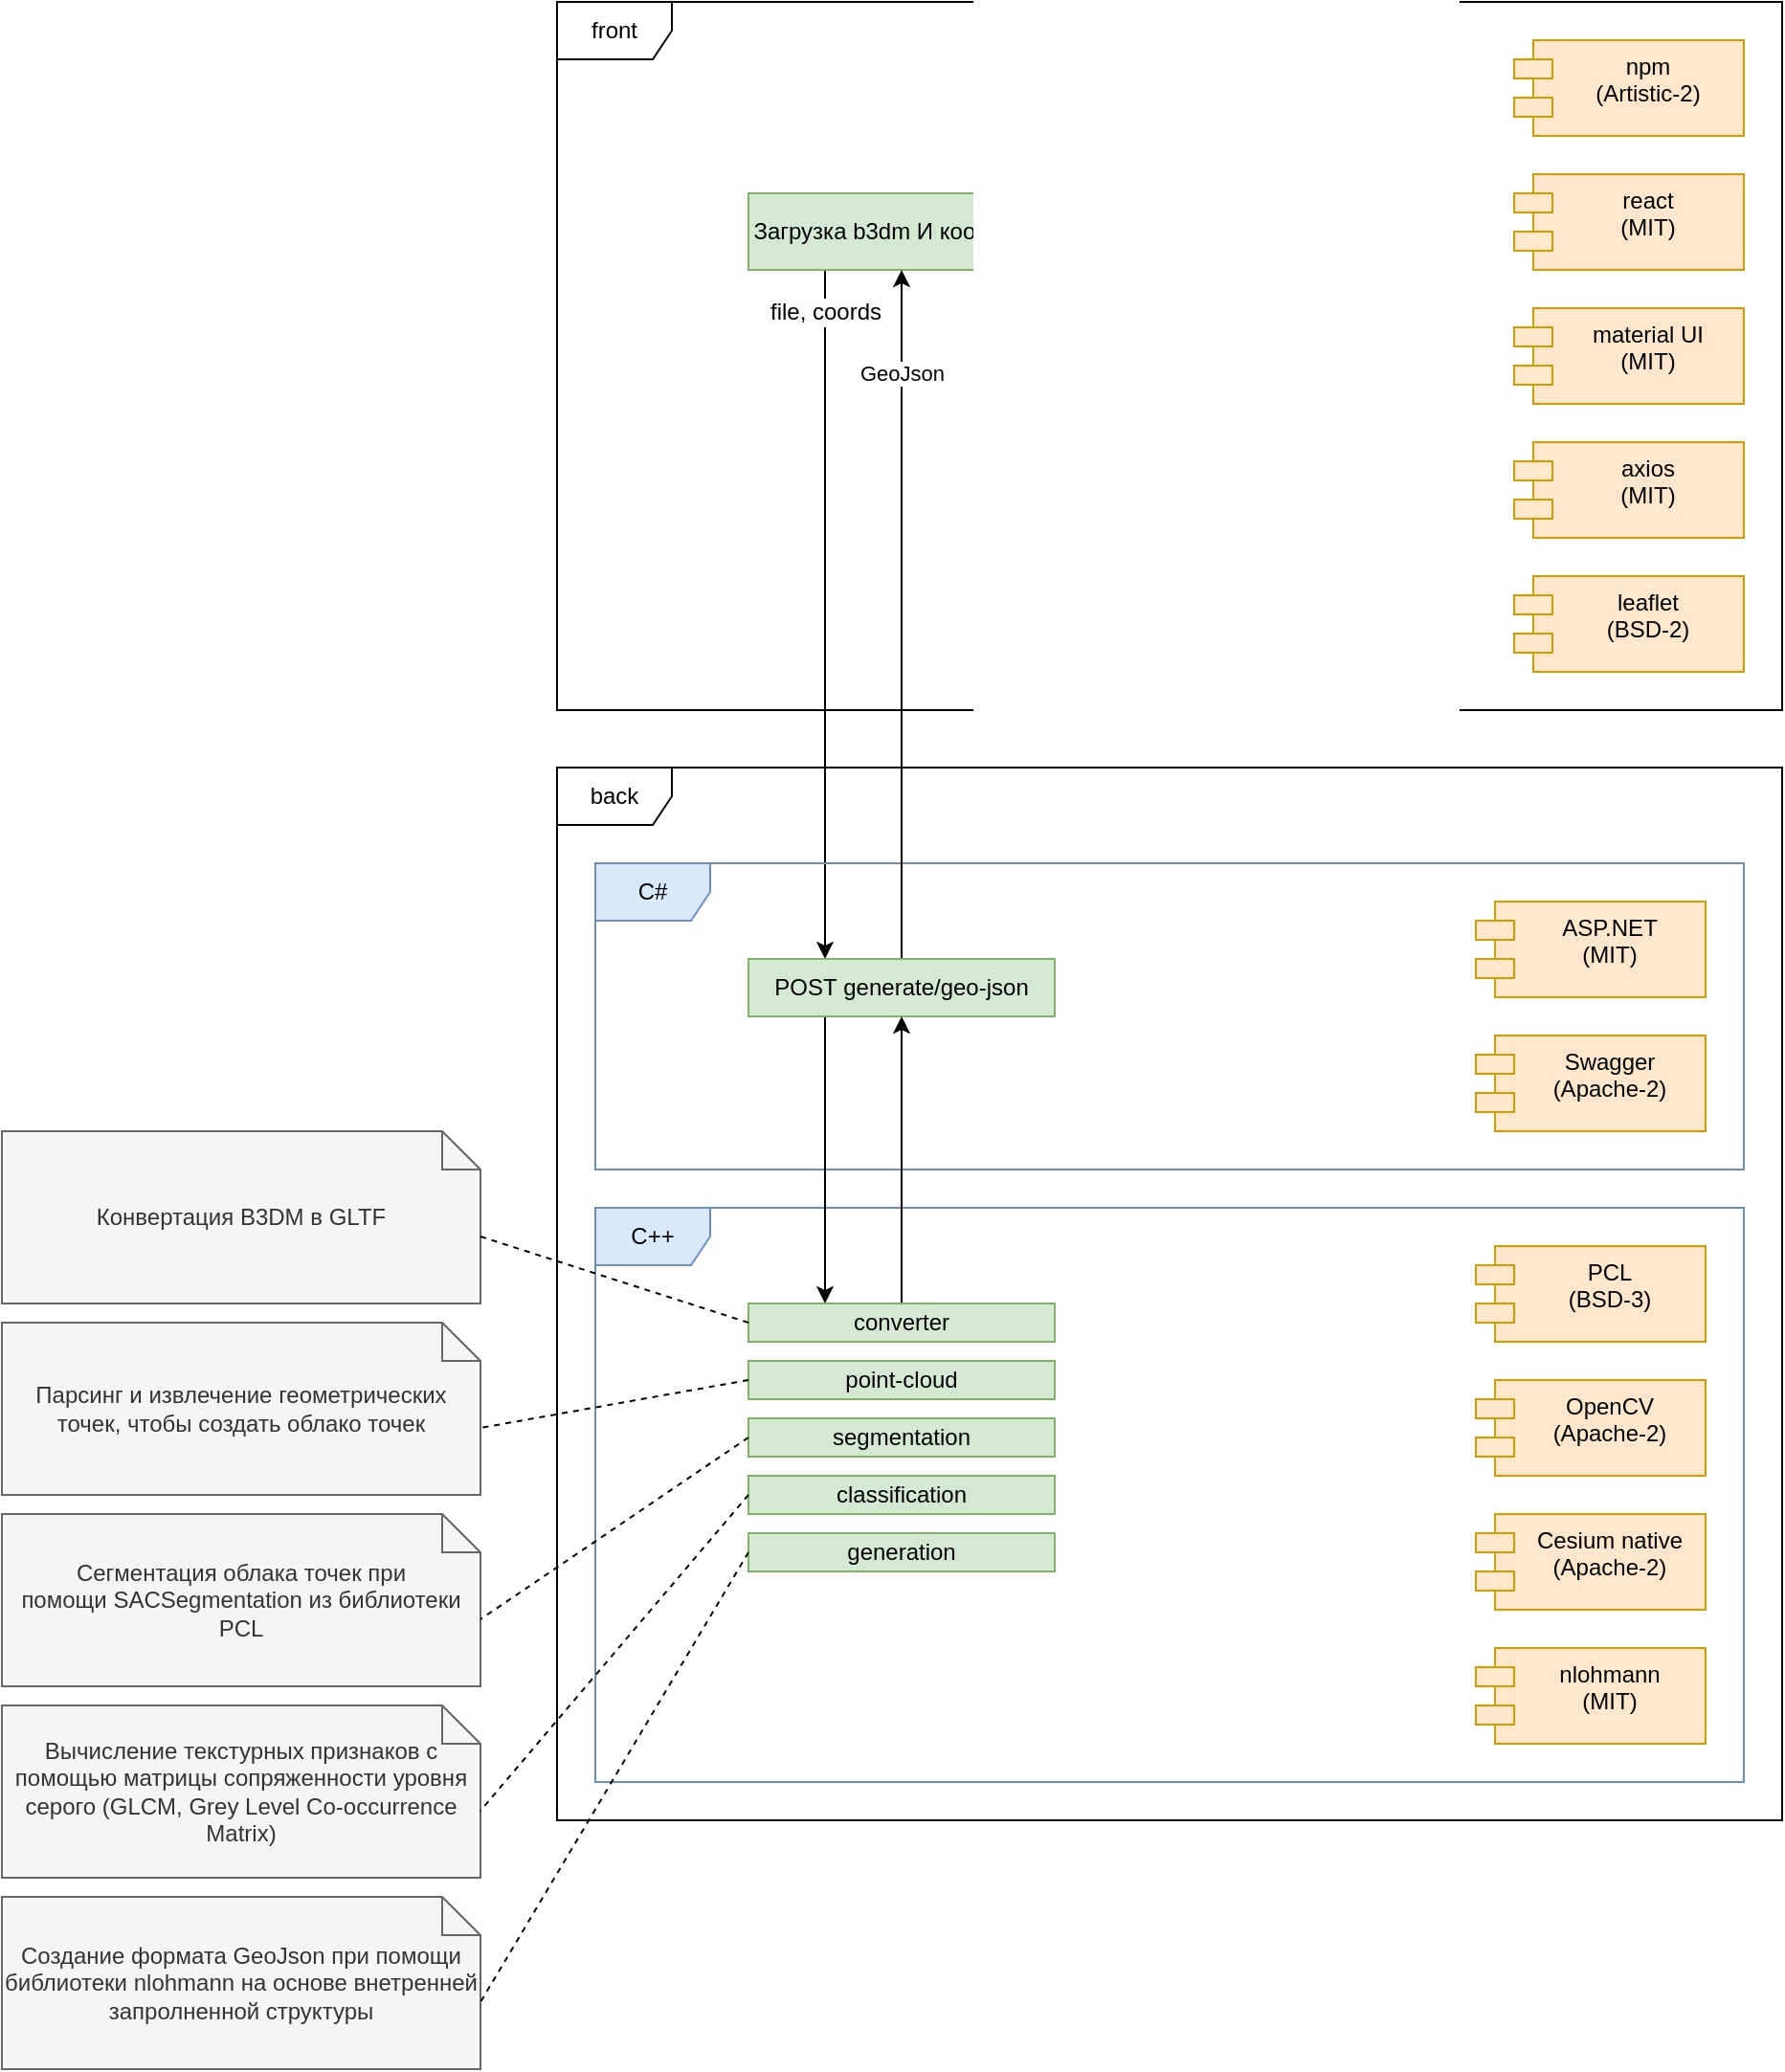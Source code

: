 <mxfile version="24.4.13" type="device">
  <diagram name="Page-1" id="M91X0Wo2LLbtKQasG1lk">
    <mxGraphModel dx="2280" dy="781" grid="1" gridSize="10" guides="1" tooltips="1" connect="1" arrows="1" fold="1" page="1" pageScale="1" pageWidth="850" pageHeight="1100" math="0" shadow="0">
      <root>
        <mxCell id="0" />
        <mxCell id="1" parent="0" />
        <mxCell id="jeAuWKo_oYQMD799-JWV-1" value="front" style="shape=umlFrame;whiteSpace=wrap;html=1;pointerEvents=0;" vertex="1" parent="1">
          <mxGeometry x="200" y="20" width="640" height="370" as="geometry" />
        </mxCell>
        <mxCell id="jeAuWKo_oYQMD799-JWV-2" value="npm&lt;div&gt;(Artistic-2)&lt;/div&gt;" style="shape=module;align=left;spacingLeft=20;align=center;verticalAlign=top;whiteSpace=wrap;html=1;fillColor=#ffe6cc;strokeColor=#d79b00;" vertex="1" parent="1">
          <mxGeometry x="700" y="40" width="120" height="50" as="geometry" />
        </mxCell>
        <mxCell id="jeAuWKo_oYQMD799-JWV-3" value="leaflet&lt;div&gt;(BSD-2)&lt;/div&gt;" style="shape=module;align=left;spacingLeft=20;align=center;verticalAlign=top;whiteSpace=wrap;html=1;fillColor=#ffe6cc;strokeColor=#d79b00;" vertex="1" parent="1">
          <mxGeometry x="700" y="320" width="120" height="50" as="geometry" />
        </mxCell>
        <mxCell id="jeAuWKo_oYQMD799-JWV-5" value="react&lt;div&gt;(MIT)&lt;/div&gt;" style="shape=module;align=left;spacingLeft=20;align=center;verticalAlign=top;whiteSpace=wrap;html=1;fillColor=#ffe6cc;strokeColor=#d79b00;" vertex="1" parent="1">
          <mxGeometry x="700" y="110" width="120" height="50" as="geometry" />
        </mxCell>
        <mxCell id="jeAuWKo_oYQMD799-JWV-6" value="material UI&lt;div&gt;(MIT)&lt;/div&gt;" style="shape=module;align=left;spacingLeft=20;align=center;verticalAlign=top;whiteSpace=wrap;html=1;fillColor=#ffe6cc;strokeColor=#d79b00;" vertex="1" parent="1">
          <mxGeometry x="700" y="180" width="120" height="50" as="geometry" />
        </mxCell>
        <mxCell id="jeAuWKo_oYQMD799-JWV-7" value="axios&lt;div&gt;(MIT)&lt;br&gt;&lt;/div&gt;" style="shape=module;align=left;spacingLeft=20;align=center;verticalAlign=top;whiteSpace=wrap;html=1;fillColor=#ffe6cc;strokeColor=#d79b00;" vertex="1" parent="1">
          <mxGeometry x="700" y="250" width="120" height="50" as="geometry" />
        </mxCell>
        <mxCell id="jeAuWKo_oYQMD799-JWV-15" style="edgeStyle=orthogonalEdgeStyle;rounded=0;orthogonalLoop=1;jettySize=auto;html=1;exitX=0.25;exitY=1;exitDx=0;exitDy=0;entryX=0.25;entryY=0;entryDx=0;entryDy=0;" edge="1" parent="1" source="jeAuWKo_oYQMD799-JWV-8" target="jeAuWKo_oYQMD799-JWV-14">
          <mxGeometry relative="1" as="geometry" />
        </mxCell>
        <mxCell id="jeAuWKo_oYQMD799-JWV-19" value="&lt;span style=&quot;font-size: 12px; background-color: rgb(251, 251, 251);&quot;&gt;file, coords&lt;/span&gt;" style="edgeLabel;html=1;align=center;verticalAlign=middle;resizable=0;points=[];" vertex="1" connectable="0" parent="jeAuWKo_oYQMD799-JWV-15">
          <mxGeometry x="-0.608" relative="1" as="geometry">
            <mxPoint y="-49" as="offset" />
          </mxGeometry>
        </mxCell>
        <mxCell id="jeAuWKo_oYQMD799-JWV-8" value="Загрузка b3dm И координат" style="rounded=0;whiteSpace=wrap;html=1;fillColor=#d5e8d4;strokeColor=#82b366;" vertex="1" parent="1">
          <mxGeometry x="300" y="120" width="160" height="40" as="geometry" />
        </mxCell>
        <mxCell id="jeAuWKo_oYQMD799-JWV-9" value="back" style="shape=umlFrame;whiteSpace=wrap;html=1;pointerEvents=0;" vertex="1" parent="1">
          <mxGeometry x="200" y="420" width="640" height="550" as="geometry" />
        </mxCell>
        <mxCell id="jeAuWKo_oYQMD799-JWV-10" value="C++" style="shape=umlFrame;whiteSpace=wrap;html=1;pointerEvents=0;fillColor=#dae8fc;strokeColor=#6c8ebf;" vertex="1" parent="1">
          <mxGeometry x="220" y="650" width="600" height="300" as="geometry" />
        </mxCell>
        <mxCell id="jeAuWKo_oYQMD799-JWV-11" value="C#" style="shape=umlFrame;whiteSpace=wrap;html=1;pointerEvents=0;fillColor=#dae8fc;strokeColor=#6c8ebf;" vertex="1" parent="1">
          <mxGeometry x="220" y="470" width="600" height="160" as="geometry" />
        </mxCell>
        <mxCell id="jeAuWKo_oYQMD799-JWV-12" value="ASP.NET&lt;div&gt;(MIT)&lt;/div&gt;" style="shape=module;align=left;spacingLeft=20;align=center;verticalAlign=top;whiteSpace=wrap;html=1;fillColor=#ffe6cc;strokeColor=#d79b00;" vertex="1" parent="1">
          <mxGeometry x="680" y="490" width="120" height="50" as="geometry" />
        </mxCell>
        <mxCell id="jeAuWKo_oYQMD799-JWV-13" value="Swagger&lt;div&gt;(Apache-2)&lt;br&gt;&lt;/div&gt;" style="shape=module;align=left;spacingLeft=20;align=center;verticalAlign=top;whiteSpace=wrap;html=1;fillColor=#ffe6cc;strokeColor=#d79b00;" vertex="1" parent="1">
          <mxGeometry x="680" y="560" width="120" height="50" as="geometry" />
        </mxCell>
        <mxCell id="jeAuWKo_oYQMD799-JWV-17" value="GeoJson" style="edgeStyle=orthogonalEdgeStyle;rounded=0;orthogonalLoop=1;jettySize=auto;html=1;exitX=0.5;exitY=0;exitDx=0;exitDy=0;entryX=0.5;entryY=1;entryDx=0;entryDy=0;" edge="1" parent="1" source="jeAuWKo_oYQMD799-JWV-14" target="jeAuWKo_oYQMD799-JWV-8">
          <mxGeometry x="0.7" relative="1" as="geometry">
            <Array as="points">
              <mxPoint x="380" y="460" />
              <mxPoint x="380" y="460" />
            </Array>
            <mxPoint as="offset" />
          </mxGeometry>
        </mxCell>
        <mxCell id="jeAuWKo_oYQMD799-JWV-25" style="edgeStyle=orthogonalEdgeStyle;rounded=0;orthogonalLoop=1;jettySize=auto;html=1;exitX=0.25;exitY=1;exitDx=0;exitDy=0;entryX=0.25;entryY=0;entryDx=0;entryDy=0;" edge="1" parent="1" source="jeAuWKo_oYQMD799-JWV-14" target="jeAuWKo_oYQMD799-JWV-23">
          <mxGeometry relative="1" as="geometry" />
        </mxCell>
        <mxCell id="jeAuWKo_oYQMD799-JWV-14" value="POST&amp;nbsp;generate/geo-json" style="html=1;whiteSpace=wrap;fillColor=#d5e8d4;strokeColor=#82b366;" vertex="1" parent="1">
          <mxGeometry x="300" y="520" width="160" height="30" as="geometry" />
        </mxCell>
        <mxCell id="jeAuWKo_oYQMD799-JWV-20" value="PCL&lt;br&gt;(BSD-3)" style="shape=module;align=left;spacingLeft=20;align=center;verticalAlign=top;whiteSpace=wrap;html=1;fillColor=#ffe6cc;strokeColor=#d79b00;" vertex="1" parent="1">
          <mxGeometry x="680" y="670" width="120" height="50" as="geometry" />
        </mxCell>
        <mxCell id="jeAuWKo_oYQMD799-JWV-21" value="OpenCV&lt;div&gt;(Apache-2)&lt;/div&gt;" style="shape=module;align=left;spacingLeft=20;align=center;verticalAlign=top;whiteSpace=wrap;html=1;fillColor=#ffe6cc;strokeColor=#d79b00;" vertex="1" parent="1">
          <mxGeometry x="680" y="740" width="120" height="50" as="geometry" />
        </mxCell>
        <mxCell id="jeAuWKo_oYQMD799-JWV-22" value="Cesium&amp;nbsp;&lt;span style=&quot;background-color: initial;&quot;&gt;native&lt;/span&gt;&lt;div&gt;(Apache-2)&lt;br&gt;&lt;/div&gt;" style="shape=module;align=left;spacingLeft=20;align=center;verticalAlign=top;whiteSpace=wrap;html=1;fillColor=#ffe6cc;strokeColor=#d79b00;" vertex="1" parent="1">
          <mxGeometry x="680" y="810" width="120" height="50" as="geometry" />
        </mxCell>
        <mxCell id="jeAuWKo_oYQMD799-JWV-30" style="edgeStyle=orthogonalEdgeStyle;rounded=0;orthogonalLoop=1;jettySize=auto;html=1;exitX=0.5;exitY=0;exitDx=0;exitDy=0;entryX=0.5;entryY=1;entryDx=0;entryDy=0;" edge="1" parent="1" source="jeAuWKo_oYQMD799-JWV-23" target="jeAuWKo_oYQMD799-JWV-14">
          <mxGeometry relative="1" as="geometry" />
        </mxCell>
        <mxCell id="jeAuWKo_oYQMD799-JWV-23" value="converter" style="html=1;whiteSpace=wrap;fillColor=#d5e8d4;strokeColor=#82b366;" vertex="1" parent="1">
          <mxGeometry x="300" y="700" width="160" height="20" as="geometry" />
        </mxCell>
        <mxCell id="jeAuWKo_oYQMD799-JWV-26" value="point-cloud" style="html=1;whiteSpace=wrap;fillColor=#d5e8d4;strokeColor=#82b366;" vertex="1" parent="1">
          <mxGeometry x="300" y="730" width="160" height="20" as="geometry" />
        </mxCell>
        <mxCell id="jeAuWKo_oYQMD799-JWV-27" value="segmentation" style="html=1;whiteSpace=wrap;fillColor=#d5e8d4;strokeColor=#82b366;" vertex="1" parent="1">
          <mxGeometry x="300" y="760" width="160" height="20" as="geometry" />
        </mxCell>
        <mxCell id="jeAuWKo_oYQMD799-JWV-28" value="classification" style="html=1;whiteSpace=wrap;fillColor=#d5e8d4;strokeColor=#82b366;" vertex="1" parent="1">
          <mxGeometry x="300" y="790" width="160" height="20" as="geometry" />
        </mxCell>
        <mxCell id="jeAuWKo_oYQMD799-JWV-29" value="generation" style="html=1;whiteSpace=wrap;fillColor=#d5e8d4;strokeColor=#82b366;" vertex="1" parent="1">
          <mxGeometry x="300" y="820" width="160" height="20" as="geometry" />
        </mxCell>
        <mxCell id="jeAuWKo_oYQMD799-JWV-31" value="Вычисление текстурных признаков с помощью матрицы сопряженности уровня серого (GLCM, Grey Level Co-occurrence Matrix)" style="shape=note;size=20;whiteSpace=wrap;html=1;fillColor=#f5f5f5;fontColor=#333333;strokeColor=#666666;" vertex="1" parent="1">
          <mxGeometry x="-90" y="910" width="250" height="90" as="geometry" />
        </mxCell>
        <mxCell id="jeAuWKo_oYQMD799-JWV-32" style="rounded=0;orthogonalLoop=1;jettySize=auto;html=1;exitX=0;exitY=0.5;exitDx=0;exitDy=0;entryX=0;entryY=0;entryDx=250;entryDy=55;entryPerimeter=0;dashed=1;endArrow=none;endFill=0;" edge="1" parent="1" source="jeAuWKo_oYQMD799-JWV-28" target="jeAuWKo_oYQMD799-JWV-31">
          <mxGeometry relative="1" as="geometry" />
        </mxCell>
        <mxCell id="jeAuWKo_oYQMD799-JWV-33" value="nlohmann&lt;br&gt;(MIT)" style="shape=module;align=left;spacingLeft=20;align=center;verticalAlign=top;whiteSpace=wrap;html=1;fillColor=#ffe6cc;strokeColor=#d79b00;" vertex="1" parent="1">
          <mxGeometry x="680" y="880" width="120" height="50" as="geometry" />
        </mxCell>
        <mxCell id="jeAuWKo_oYQMD799-JWV-34" value="Создание формата GeoJson при помощи библиотеки nlohmann на основе внетренней запролненной структуры" style="shape=note;size=20;whiteSpace=wrap;html=1;fillColor=#f5f5f5;fontColor=#333333;strokeColor=#666666;" vertex="1" parent="1">
          <mxGeometry x="-90" y="1010" width="250" height="90" as="geometry" />
        </mxCell>
        <mxCell id="jeAuWKo_oYQMD799-JWV-35" style="rounded=0;orthogonalLoop=1;jettySize=auto;html=1;exitX=0;exitY=0.5;exitDx=0;exitDy=0;entryX=0;entryY=0;entryDx=250;entryDy=55;entryPerimeter=0;dashed=1;endArrow=none;endFill=0;" edge="1" parent="1" source="jeAuWKo_oYQMD799-JWV-29" target="jeAuWKo_oYQMD799-JWV-34">
          <mxGeometry relative="1" as="geometry">
            <mxPoint x="210" y="950" as="sourcePoint" />
            <mxPoint x="-35" y="855" as="targetPoint" />
          </mxGeometry>
        </mxCell>
        <mxCell id="jeAuWKo_oYQMD799-JWV-36" value="Сегментация облака точек при помощи&amp;nbsp;SACSegmentation из библиотеки PCL" style="shape=note;size=20;whiteSpace=wrap;html=1;fillColor=#f5f5f5;fontColor=#333333;strokeColor=#666666;" vertex="1" parent="1">
          <mxGeometry x="-90" y="810" width="250" height="90" as="geometry" />
        </mxCell>
        <mxCell id="jeAuWKo_oYQMD799-JWV-37" style="rounded=0;orthogonalLoop=1;jettySize=auto;html=1;exitX=0;exitY=0.5;exitDx=0;exitDy=0;entryX=0;entryY=0;entryDx=250;entryDy=55;entryPerimeter=0;dashed=1;endArrow=none;endFill=0;" edge="1" parent="1" source="jeAuWKo_oYQMD799-JWV-27" target="jeAuWKo_oYQMD799-JWV-36">
          <mxGeometry relative="1" as="geometry">
            <mxPoint x="210" y="950" as="sourcePoint" />
            <mxPoint x="30" y="845" as="targetPoint" />
          </mxGeometry>
        </mxCell>
        <mxCell id="jeAuWKo_oYQMD799-JWV-38" value="Конвертация B3DM в GLTF" style="shape=note;size=20;whiteSpace=wrap;html=1;fillColor=#f5f5f5;fontColor=#333333;strokeColor=#666666;" vertex="1" parent="1">
          <mxGeometry x="-90" y="610" width="250" height="90" as="geometry" />
        </mxCell>
        <mxCell id="jeAuWKo_oYQMD799-JWV-39" style="rounded=0;orthogonalLoop=1;jettySize=auto;html=1;exitX=0;exitY=0.5;exitDx=0;exitDy=0;entryX=0;entryY=0;entryDx=250;entryDy=55;entryPerimeter=0;dashed=1;endArrow=none;endFill=0;" edge="1" parent="1" source="jeAuWKo_oYQMD799-JWV-23" target="jeAuWKo_oYQMD799-JWV-38">
          <mxGeometry relative="1" as="geometry">
            <mxPoint x="210" y="920" as="sourcePoint" />
            <mxPoint x="30" y="725" as="targetPoint" />
          </mxGeometry>
        </mxCell>
        <mxCell id="jeAuWKo_oYQMD799-JWV-40" value="Парсинг и извлечение геометрических точек, чтобы создать облако точек" style="shape=note;size=20;whiteSpace=wrap;html=1;fillColor=#f5f5f5;fontColor=#333333;strokeColor=#666666;" vertex="1" parent="1">
          <mxGeometry x="-90" y="710" width="250" height="90" as="geometry" />
        </mxCell>
        <mxCell id="jeAuWKo_oYQMD799-JWV-41" style="rounded=0;orthogonalLoop=1;jettySize=auto;html=1;exitX=0;exitY=0.5;exitDx=0;exitDy=0;entryX=0;entryY=0;entryDx=250;entryDy=55;entryPerimeter=0;dashed=1;endArrow=none;endFill=0;" edge="1" parent="1" source="jeAuWKo_oYQMD799-JWV-26" target="jeAuWKo_oYQMD799-JWV-40">
          <mxGeometry relative="1" as="geometry">
            <mxPoint x="210" y="860" as="sourcePoint" />
            <mxPoint x="20" y="465" as="targetPoint" />
          </mxGeometry>
        </mxCell>
      </root>
    </mxGraphModel>
  </diagram>
</mxfile>
